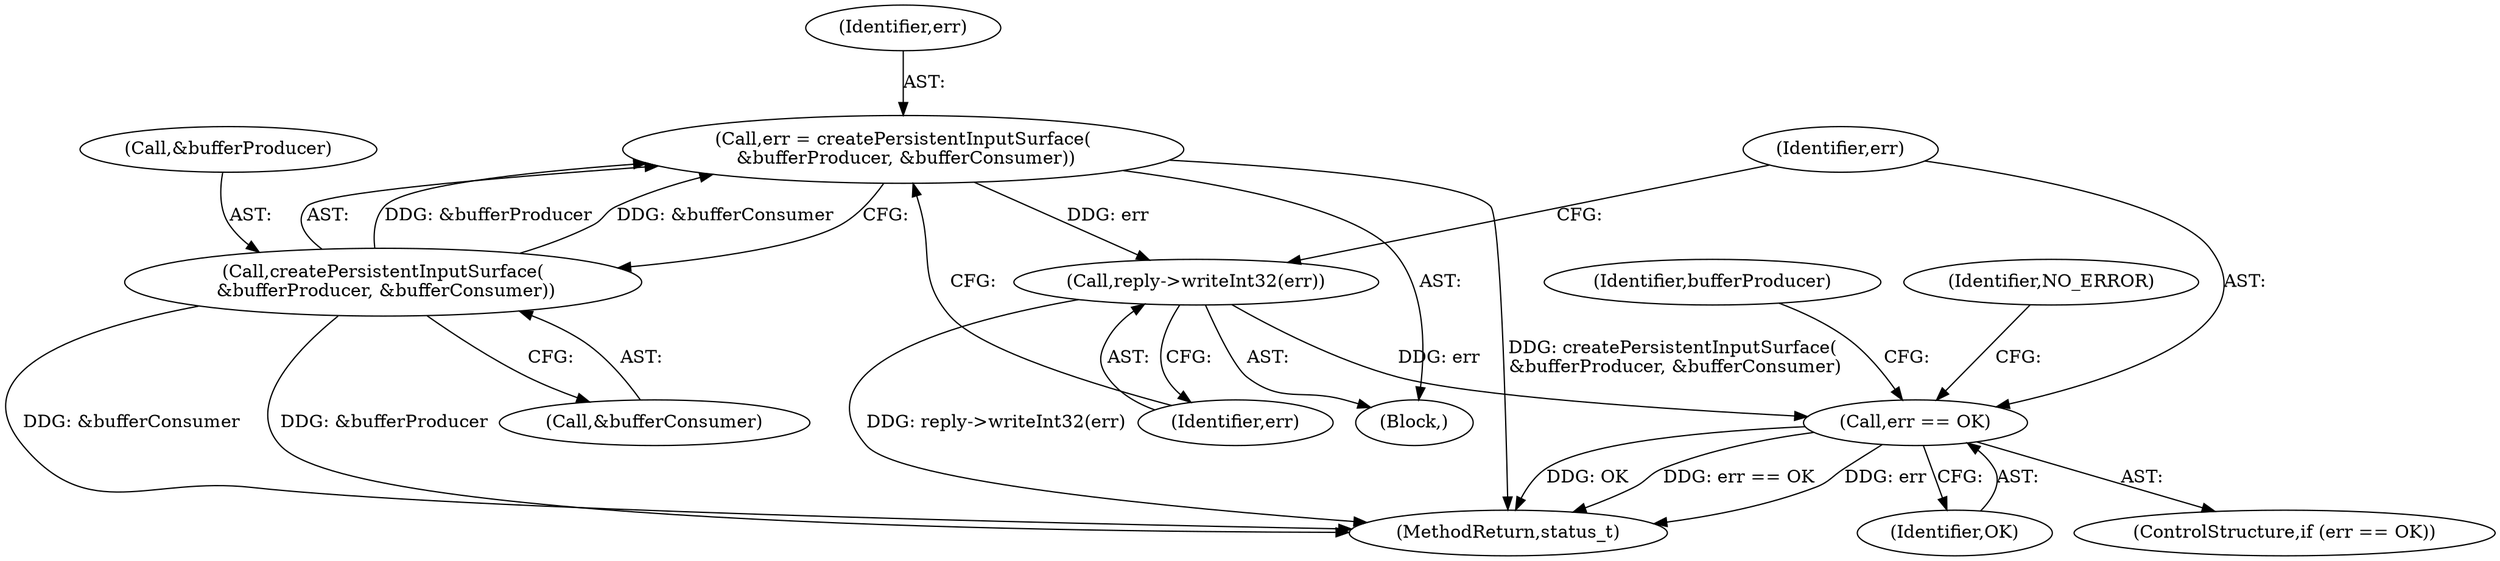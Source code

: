 digraph "0_Android_0bb5ced60304da7f61478ffd359e7ba65d72f181@API" {
"1000833" [label="(Call,err = createPersistentInputSurface(\n &bufferProducer, &bufferConsumer))"];
"1000835" [label="(Call,createPersistentInputSurface(\n &bufferProducer, &bufferConsumer))"];
"1000840" [label="(Call,reply->writeInt32(err))"];
"1000843" [label="(Call,err == OK)"];
"1000840" [label="(Call,reply->writeInt32(err))"];
"1000836" [label="(Call,&bufferProducer)"];
"1000845" [label="(Identifier,OK)"];
"1000841" [label="(Identifier,err)"];
"1000844" [label="(Identifier,err)"];
"1000849" [label="(Identifier,bufferProducer)"];
"1000843" [label="(Call,err == OK)"];
"1000833" [label="(Call,err = createPersistentInputSurface(\n &bufferProducer, &bufferConsumer))"];
"1000825" [label="(Block,)"];
"1000854" [label="(Identifier,NO_ERROR)"];
"1000842" [label="(ControlStructure,if (err == OK))"];
"1000834" [label="(Identifier,err)"];
"1001337" [label="(MethodReturn,status_t)"];
"1000838" [label="(Call,&bufferConsumer)"];
"1000835" [label="(Call,createPersistentInputSurface(\n &bufferProducer, &bufferConsumer))"];
"1000833" -> "1000825"  [label="AST: "];
"1000833" -> "1000835"  [label="CFG: "];
"1000834" -> "1000833"  [label="AST: "];
"1000835" -> "1000833"  [label="AST: "];
"1000841" -> "1000833"  [label="CFG: "];
"1000833" -> "1001337"  [label="DDG: createPersistentInputSurface(\n &bufferProducer, &bufferConsumer)"];
"1000835" -> "1000833"  [label="DDG: &bufferProducer"];
"1000835" -> "1000833"  [label="DDG: &bufferConsumer"];
"1000833" -> "1000840"  [label="DDG: err"];
"1000835" -> "1000838"  [label="CFG: "];
"1000836" -> "1000835"  [label="AST: "];
"1000838" -> "1000835"  [label="AST: "];
"1000835" -> "1001337"  [label="DDG: &bufferConsumer"];
"1000835" -> "1001337"  [label="DDG: &bufferProducer"];
"1000840" -> "1000825"  [label="AST: "];
"1000840" -> "1000841"  [label="CFG: "];
"1000841" -> "1000840"  [label="AST: "];
"1000844" -> "1000840"  [label="CFG: "];
"1000840" -> "1001337"  [label="DDG: reply->writeInt32(err)"];
"1000840" -> "1000843"  [label="DDG: err"];
"1000843" -> "1000842"  [label="AST: "];
"1000843" -> "1000845"  [label="CFG: "];
"1000844" -> "1000843"  [label="AST: "];
"1000845" -> "1000843"  [label="AST: "];
"1000849" -> "1000843"  [label="CFG: "];
"1000854" -> "1000843"  [label="CFG: "];
"1000843" -> "1001337"  [label="DDG: err == OK"];
"1000843" -> "1001337"  [label="DDG: err"];
"1000843" -> "1001337"  [label="DDG: OK"];
}
